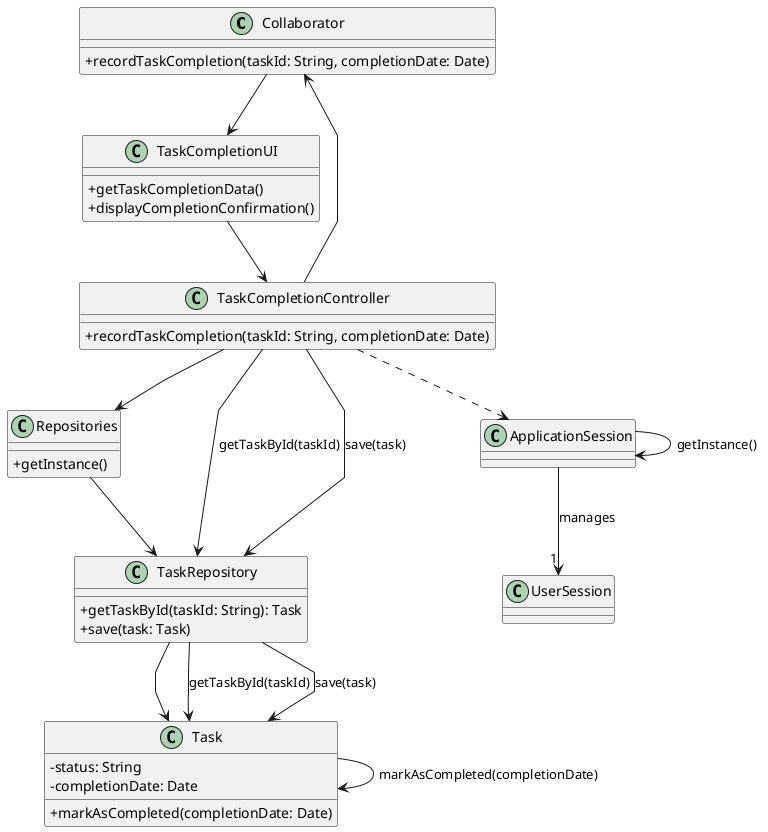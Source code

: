 @startuml
skinparam packageStyle rectangle
skinparam shadowing false
skinparam linetype polyline
skinparam classAttributeIconSize 0

class Collaborator {
    + recordTaskCompletion(taskId: String, completionDate: Date)
}

class TaskCompletionUI {
    + getTaskCompletionData()
    + displayCompletionConfirmation()
}

class TaskCompletionController {
    + recordTaskCompletion(taskId: String, completionDate: Date)
}

class Repositories {
    + getInstance()
}

class TaskRepository {
    + getTaskById(taskId: String): Task
    + save(task: Task)
}

class Task {
    - status: String
    - completionDate: Date
    + markAsCompleted(completionDate: Date)
}

ApplicationSession --> ApplicationSession : getInstance()
ApplicationSession --> "1" UserSession : manages

TaskCompletionController --> Collaborator
TaskCompletionController --> Repositories
TaskCompletionController ..> ApplicationSession

Collaborator --> TaskCompletionUI
TaskCompletionUI --> TaskCompletionController

Repositories --> TaskRepository
TaskRepository --> Task

TaskCompletionController --> TaskRepository : getTaskById(taskId)
TaskCompletionController --> TaskRepository : save(task)
TaskRepository --> Task : getTaskById(taskId)
TaskRepository --> Task : save(task)
Task --> Task : markAsCompleted(completionDate)

@enduml
